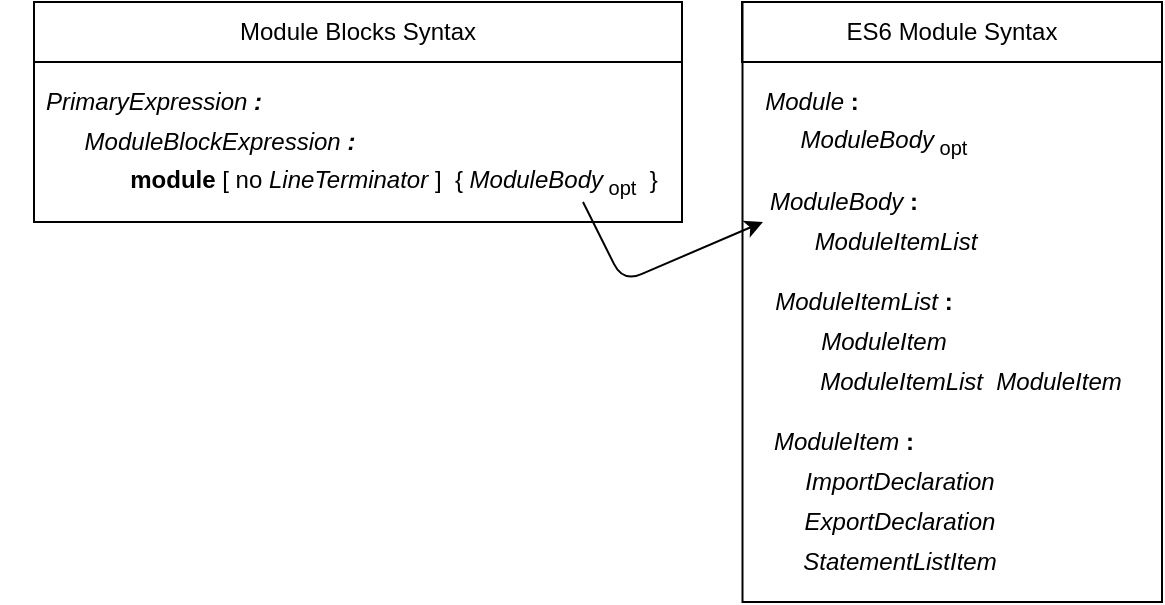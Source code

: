 <mxfile version="13.9.9" type="device"><diagram id="lIu2f_l_6oHMM9pEhiTv" name="Seite-1"><mxGraphModel dx="764" dy="846" grid="1" gridSize="10" guides="1" tooltips="1" connect="1" arrows="1" fold="1" page="1" pageScale="1" pageWidth="827" pageHeight="1169" math="0" shadow="0"><root><mxCell id="0"/><mxCell id="1" parent="0"/><mxCell id="udzEuIo_G2QQtJJAhgAN-1" value="PrimaryExpression &lt;b&gt;:&lt;/b&gt;" style="text;html=1;strokeColor=none;fillColor=none;align=center;verticalAlign=middle;whiteSpace=wrap;rounded=0;fontStyle=2" parent="1" vertex="1"><mxGeometry x="26" y="40" width="140" height="20" as="geometry"/></mxCell><mxCell id="udzEuIo_G2QQtJJAhgAN-2" value="&lt;i&gt;ModuleBlockExpression&lt;/i&gt;&lt;b&gt; &lt;i&gt;:&lt;/i&gt;&lt;/b&gt;" style="text;html=1;strokeColor=none;fillColor=none;align=center;verticalAlign=middle;whiteSpace=wrap;rounded=0;" parent="1" vertex="1"><mxGeometry x="19" y="60" width="220" height="20" as="geometry"/></mxCell><mxCell id="dCRgcuFEYY1LvNb-mP2D-1" value="&lt;b&gt;module&amp;nbsp;&lt;/b&gt;[ no&amp;nbsp;&lt;i&gt;LineTerminator&amp;nbsp;&lt;/i&gt;]&amp;nbsp; {&amp;nbsp;&lt;i&gt;ModuleBody&lt;/i&gt;&lt;sub&gt;&lt;i&gt;&amp;nbsp;&lt;/i&gt;opt&lt;/sub&gt;&lt;i&gt;&amp;nbsp;&lt;/i&gt;&amp;nbsp;}" style="text;html=1;strokeColor=none;fillColor=none;align=center;verticalAlign=middle;whiteSpace=wrap;rounded=0;" vertex="1" parent="1"><mxGeometry x="26" y="80" width="380" height="20" as="geometry"/></mxCell><mxCell id="dCRgcuFEYY1LvNb-mP2D-5" value="&lt;i&gt;Module &lt;/i&gt;&lt;b&gt;:&lt;/b&gt;" style="text;html=1;strokeColor=none;fillColor=none;align=center;verticalAlign=middle;whiteSpace=wrap;rounded=0;" vertex="1" parent="1"><mxGeometry x="390" y="40" width="70" height="20" as="geometry"/></mxCell><mxCell id="dCRgcuFEYY1LvNb-mP2D-7" value="&lt;i&gt;ModuleBody&lt;/i&gt;&lt;sub&gt;&lt;i&gt;&amp;nbsp;&lt;/i&gt;opt&lt;/sub&gt;" style="text;html=1;strokeColor=none;fillColor=none;align=center;verticalAlign=middle;whiteSpace=wrap;rounded=0;" vertex="1" parent="1"><mxGeometry x="406" y="60" width="110" height="20" as="geometry"/></mxCell><mxCell id="dCRgcuFEYY1LvNb-mP2D-9" value="&lt;i&gt;ModuleBody &lt;/i&gt;&lt;b&gt;:&lt;/b&gt;" style="text;html=1;strokeColor=none;fillColor=none;align=center;verticalAlign=middle;whiteSpace=wrap;rounded=0;" vertex="1" parent="1"><mxGeometry x="400.5" y="90" width="80" height="20" as="geometry"/></mxCell><mxCell id="dCRgcuFEYY1LvNb-mP2D-10" value="&lt;i&gt;ModuleItemList&lt;/i&gt;" style="text;html=1;strokeColor=none;fillColor=none;align=center;verticalAlign=middle;whiteSpace=wrap;rounded=0;" vertex="1" parent="1"><mxGeometry x="411.5" y="110" width="110" height="20" as="geometry"/></mxCell><mxCell id="dCRgcuFEYY1LvNb-mP2D-12" value="&lt;i&gt;ModuleItemList &lt;/i&gt;&lt;b&gt;:&lt;/b&gt;" style="text;html=1;strokeColor=none;fillColor=none;align=center;verticalAlign=middle;whiteSpace=wrap;rounded=0;" vertex="1" parent="1"><mxGeometry x="400.5" y="140" width="99.5" height="20" as="geometry"/></mxCell><mxCell id="dCRgcuFEYY1LvNb-mP2D-13" value="&lt;i&gt;ModuleItem&lt;/i&gt;" style="text;html=1;strokeColor=none;fillColor=none;align=center;verticalAlign=middle;whiteSpace=wrap;rounded=0;" vertex="1" parent="1"><mxGeometry x="421" y="160" width="80" height="20" as="geometry"/></mxCell><mxCell id="dCRgcuFEYY1LvNb-mP2D-14" value="&lt;i&gt;ModuleItemList&amp;nbsp; ModuleItem&lt;/i&gt;" style="text;html=1;strokeColor=none;fillColor=none;align=center;verticalAlign=middle;whiteSpace=wrap;rounded=0;" vertex="1" parent="1"><mxGeometry x="420" y="180" width="168.5" height="20" as="geometry"/></mxCell><mxCell id="dCRgcuFEYY1LvNb-mP2D-15" value="&lt;i&gt;ModuleItem &lt;/i&gt;&lt;b&gt;:&lt;/b&gt;" style="text;html=1;strokeColor=none;fillColor=none;align=center;verticalAlign=middle;whiteSpace=wrap;rounded=0;" vertex="1" parent="1"><mxGeometry x="400.5" y="210" width="80" height="20" as="geometry"/></mxCell><mxCell id="dCRgcuFEYY1LvNb-mP2D-16" value="&lt;i&gt;ImportDeclaration&lt;br&gt;&lt;/i&gt;" style="text;html=1;strokeColor=none;fillColor=none;align=center;verticalAlign=middle;whiteSpace=wrap;rounded=0;" vertex="1" parent="1"><mxGeometry x="414" y="230" width="110" height="20" as="geometry"/></mxCell><mxCell id="dCRgcuFEYY1LvNb-mP2D-19" value="&lt;i&gt;ExportDeclaration&lt;/i&gt;" style="text;html=1;strokeColor=none;fillColor=none;align=center;verticalAlign=middle;whiteSpace=wrap;rounded=0;" vertex="1" parent="1"><mxGeometry x="414" y="250" width="110" height="20" as="geometry"/></mxCell><mxCell id="dCRgcuFEYY1LvNb-mP2D-20" value="&lt;i&gt;StatementListItem&lt;/i&gt;" style="text;html=1;strokeColor=none;fillColor=none;align=center;verticalAlign=middle;whiteSpace=wrap;rounded=0;" vertex="1" parent="1"><mxGeometry x="414" y="270" width="110" height="20" as="geometry"/></mxCell><mxCell id="dCRgcuFEYY1LvNb-mP2D-21" value="" style="rounded=0;whiteSpace=wrap;html=1;align=center;labelBackgroundColor=none;fillColor=none;" vertex="1" parent="1"><mxGeometry x="390.25" width="209.75" height="300" as="geometry"/></mxCell><mxCell id="dCRgcuFEYY1LvNb-mP2D-23" value="" style="rounded=0;whiteSpace=wrap;html=1;labelBackgroundColor=none;fillColor=none;align=center;" vertex="1" parent="1"><mxGeometry x="390" width="210" height="30" as="geometry"/></mxCell><mxCell id="dCRgcuFEYY1LvNb-mP2D-24" value="ES6 Module Syntax" style="text;html=1;strokeColor=none;fillColor=none;align=center;verticalAlign=middle;whiteSpace=wrap;rounded=0;labelBackgroundColor=none;" vertex="1" parent="1"><mxGeometry x="390" y="5" width="210" height="20" as="geometry"/></mxCell><mxCell id="dCRgcuFEYY1LvNb-mP2D-25" value="" style="rounded=0;whiteSpace=wrap;html=1;labelBackgroundColor=none;fillColor=none;align=center;" vertex="1" parent="1"><mxGeometry x="36" width="324" height="110" as="geometry"/></mxCell><mxCell id="dCRgcuFEYY1LvNb-mP2D-26" value="" style="rounded=0;whiteSpace=wrap;html=1;labelBackgroundColor=none;fillColor=none;align=center;" vertex="1" parent="1"><mxGeometry x="36" width="324" height="30" as="geometry"/></mxCell><mxCell id="dCRgcuFEYY1LvNb-mP2D-27" value="Module Blocks Syntax" style="text;html=1;strokeColor=none;fillColor=none;align=center;verticalAlign=middle;whiteSpace=wrap;rounded=0;labelBackgroundColor=none;" vertex="1" parent="1"><mxGeometry x="36" y="5" width="324" height="20" as="geometry"/></mxCell><mxCell id="dCRgcuFEYY1LvNb-mP2D-28" value="" style="endArrow=classic;html=1;" edge="1" parent="1"><mxGeometry width="50" height="50" relative="1" as="geometry"><mxPoint x="310.5" y="100" as="sourcePoint"/><mxPoint x="400.5" y="110" as="targetPoint"/><Array as="points"><mxPoint x="330.5" y="140"/></Array></mxGeometry></mxCell></root></mxGraphModel></diagram></mxfile>